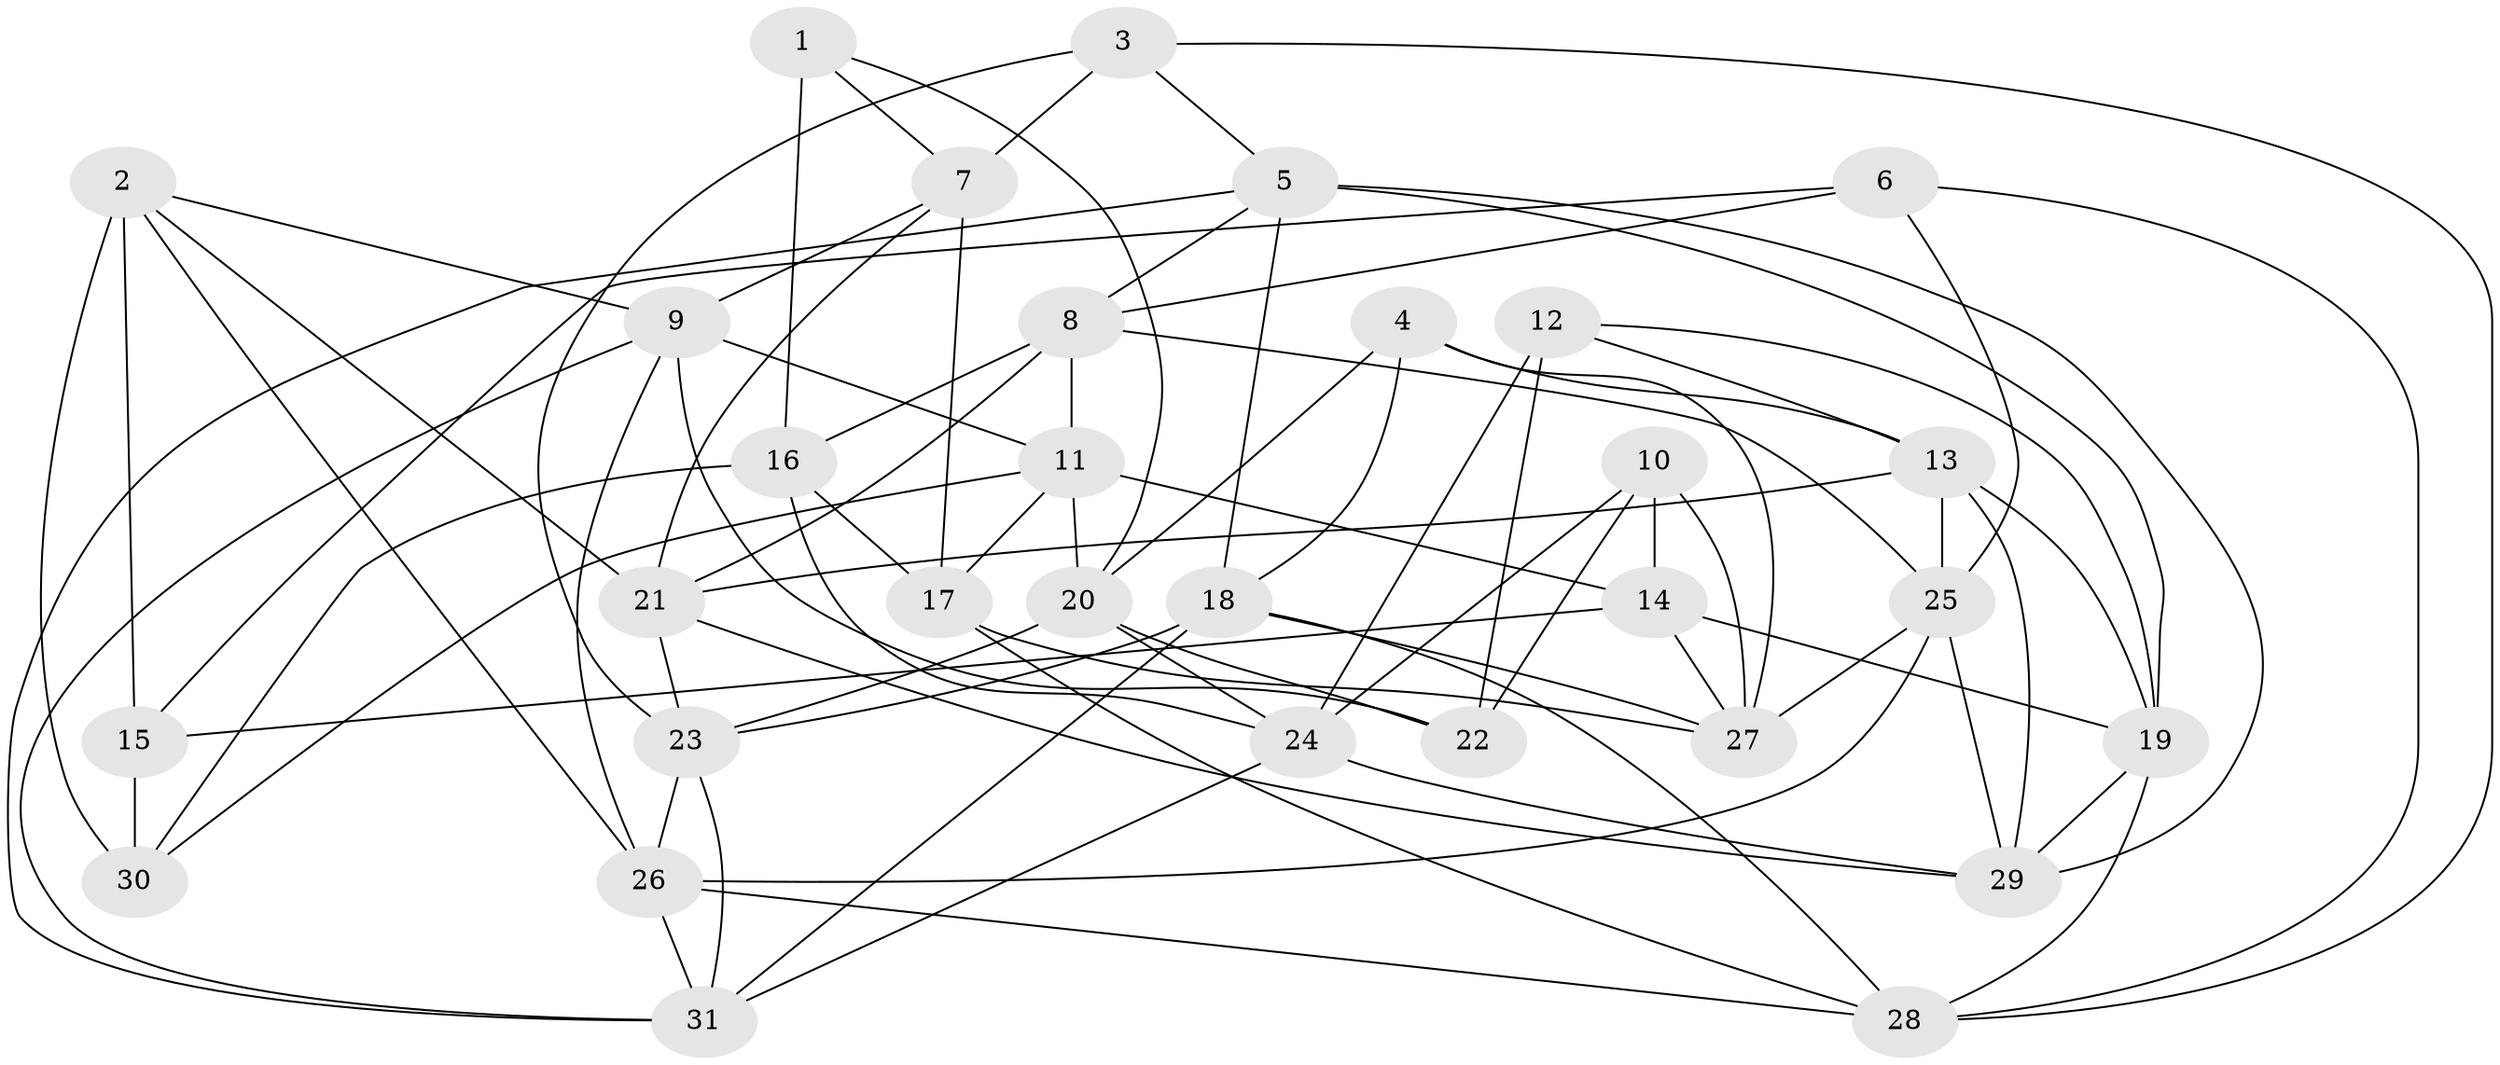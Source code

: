 // original degree distribution, {4: 1.0}
// Generated by graph-tools (version 1.1) at 2025/26/03/09/25 03:26:57]
// undirected, 31 vertices, 81 edges
graph export_dot {
graph [start="1"]
  node [color=gray90,style=filled];
  1;
  2;
  3;
  4;
  5;
  6;
  7;
  8;
  9;
  10;
  11;
  12;
  13;
  14;
  15;
  16;
  17;
  18;
  19;
  20;
  21;
  22;
  23;
  24;
  25;
  26;
  27;
  28;
  29;
  30;
  31;
  1 -- 7 [weight=1.0];
  1 -- 16 [weight=2.0];
  1 -- 20 [weight=1.0];
  2 -- 9 [weight=1.0];
  2 -- 15 [weight=1.0];
  2 -- 21 [weight=1.0];
  2 -- 26 [weight=1.0];
  2 -- 30 [weight=2.0];
  3 -- 5 [weight=1.0];
  3 -- 7 [weight=1.0];
  3 -- 23 [weight=1.0];
  3 -- 28 [weight=1.0];
  4 -- 13 [weight=1.0];
  4 -- 18 [weight=1.0];
  4 -- 20 [weight=1.0];
  4 -- 27 [weight=1.0];
  5 -- 8 [weight=1.0];
  5 -- 18 [weight=1.0];
  5 -- 19 [weight=1.0];
  5 -- 29 [weight=1.0];
  5 -- 31 [weight=1.0];
  6 -- 8 [weight=1.0];
  6 -- 15 [weight=1.0];
  6 -- 25 [weight=1.0];
  6 -- 28 [weight=1.0];
  7 -- 9 [weight=1.0];
  7 -- 17 [weight=2.0];
  7 -- 21 [weight=1.0];
  8 -- 11 [weight=1.0];
  8 -- 16 [weight=1.0];
  8 -- 21 [weight=1.0];
  8 -- 25 [weight=1.0];
  9 -- 11 [weight=1.0];
  9 -- 22 [weight=1.0];
  9 -- 26 [weight=1.0];
  9 -- 31 [weight=1.0];
  10 -- 14 [weight=1.0];
  10 -- 22 [weight=1.0];
  10 -- 24 [weight=1.0];
  10 -- 27 [weight=1.0];
  11 -- 14 [weight=1.0];
  11 -- 17 [weight=1.0];
  11 -- 20 [weight=1.0];
  11 -- 30 [weight=1.0];
  12 -- 13 [weight=1.0];
  12 -- 19 [weight=1.0];
  12 -- 22 [weight=3.0];
  12 -- 24 [weight=1.0];
  13 -- 19 [weight=1.0];
  13 -- 21 [weight=1.0];
  13 -- 25 [weight=1.0];
  13 -- 29 [weight=1.0];
  14 -- 15 [weight=2.0];
  14 -- 19 [weight=1.0];
  14 -- 27 [weight=1.0];
  15 -- 30 [weight=2.0];
  16 -- 17 [weight=1.0];
  16 -- 24 [weight=1.0];
  16 -- 30 [weight=1.0];
  17 -- 27 [weight=1.0];
  17 -- 28 [weight=1.0];
  18 -- 23 [weight=1.0];
  18 -- 27 [weight=1.0];
  18 -- 28 [weight=1.0];
  18 -- 31 [weight=1.0];
  19 -- 28 [weight=1.0];
  19 -- 29 [weight=1.0];
  20 -- 22 [weight=1.0];
  20 -- 23 [weight=1.0];
  20 -- 24 [weight=1.0];
  21 -- 23 [weight=1.0];
  21 -- 29 [weight=1.0];
  23 -- 26 [weight=1.0];
  23 -- 31 [weight=1.0];
  24 -- 29 [weight=1.0];
  24 -- 31 [weight=1.0];
  25 -- 26 [weight=1.0];
  25 -- 27 [weight=1.0];
  25 -- 29 [weight=1.0];
  26 -- 28 [weight=1.0];
  26 -- 31 [weight=1.0];
}
